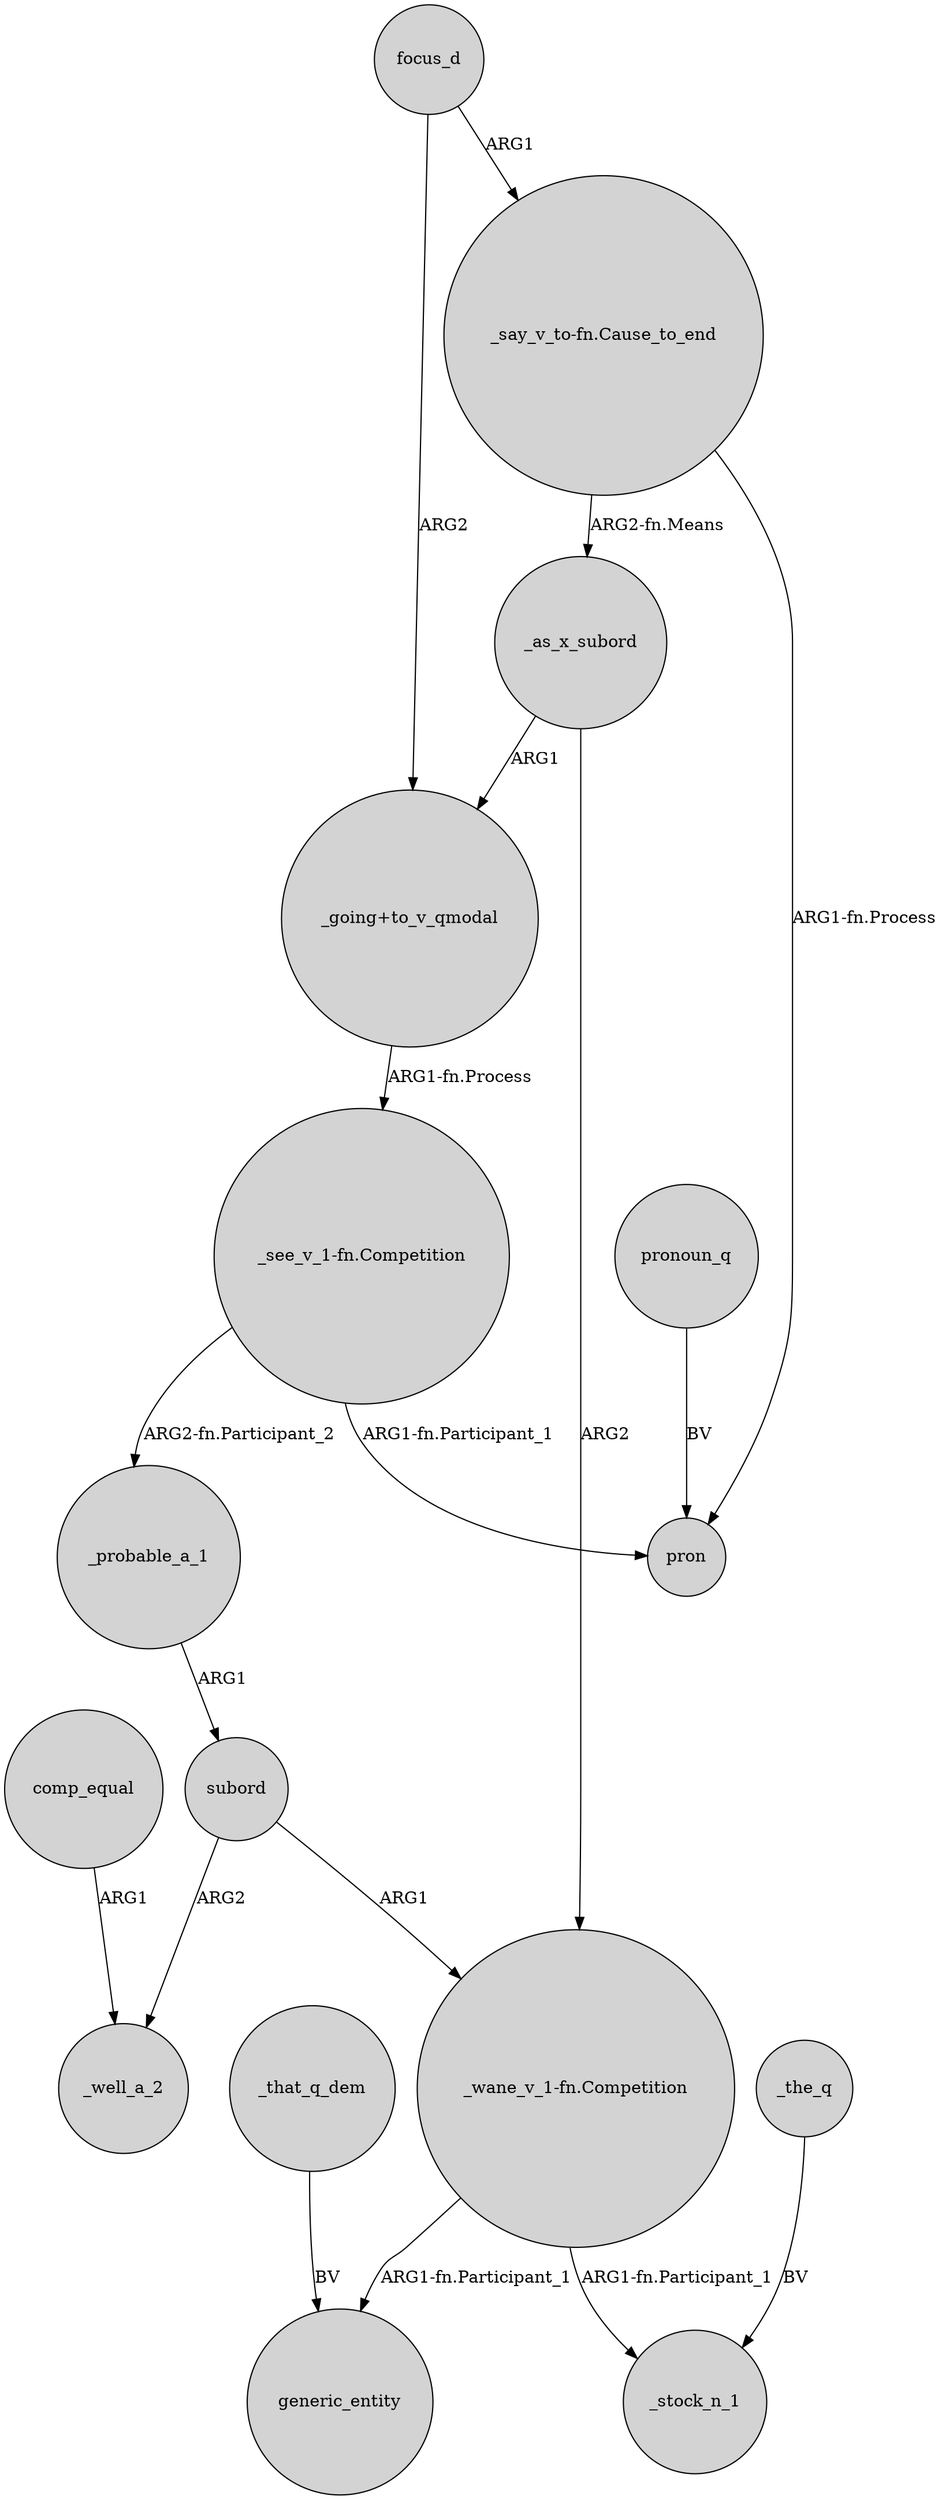 digraph {
	node [shape=circle style=filled]
	_as_x_subord -> "_going+to_v_qmodal" [label=ARG1]
	_probable_a_1 -> subord [label=ARG1]
	"_see_v_1-fn.Competition" -> _probable_a_1 [label="ARG2-fn.Participant_2"]
	comp_equal -> _well_a_2 [label=ARG1]
	"_see_v_1-fn.Competition" -> pron [label="ARG1-fn.Participant_1"]
	"_going+to_v_qmodal" -> "_see_v_1-fn.Competition" [label="ARG1-fn.Process"]
	"_wane_v_1-fn.Competition" -> generic_entity [label="ARG1-fn.Participant_1"]
	_the_q -> _stock_n_1 [label=BV]
	_that_q_dem -> generic_entity [label=BV]
	"_say_v_to-fn.Cause_to_end" -> pron [label="ARG1-fn.Process"]
	"_say_v_to-fn.Cause_to_end" -> _as_x_subord [label="ARG2-fn.Means"]
	subord -> "_wane_v_1-fn.Competition" [label=ARG1]
	subord -> _well_a_2 [label=ARG2]
	focus_d -> "_say_v_to-fn.Cause_to_end" [label=ARG1]
	pronoun_q -> pron [label=BV]
	_as_x_subord -> "_wane_v_1-fn.Competition" [label=ARG2]
	focus_d -> "_going+to_v_qmodal" [label=ARG2]
	"_wane_v_1-fn.Competition" -> _stock_n_1 [label="ARG1-fn.Participant_1"]
}
